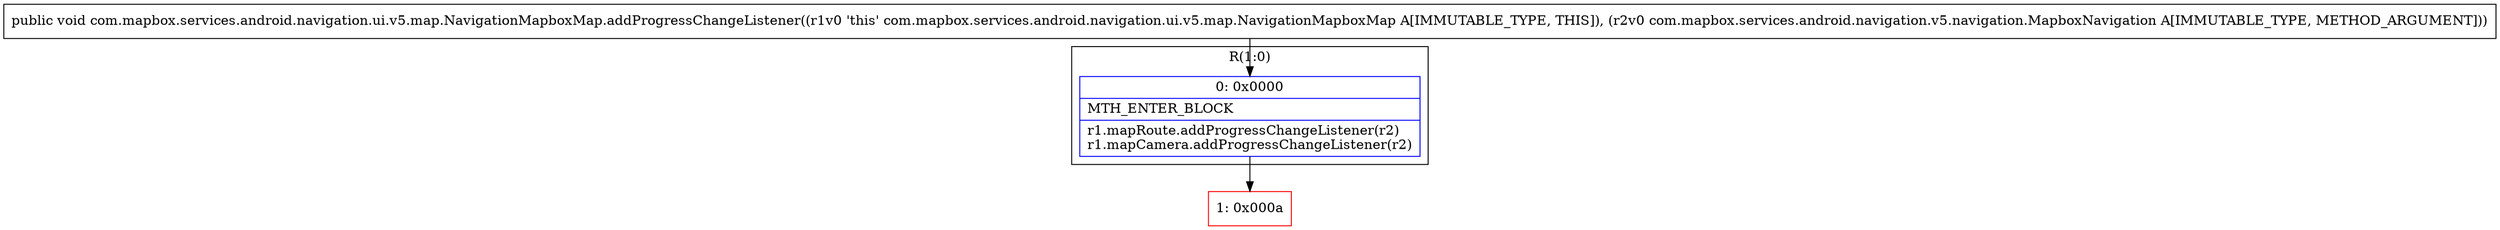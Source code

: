 digraph "CFG forcom.mapbox.services.android.navigation.ui.v5.map.NavigationMapboxMap.addProgressChangeListener(Lcom\/mapbox\/services\/android\/navigation\/v5\/navigation\/MapboxNavigation;)V" {
subgraph cluster_Region_671506798 {
label = "R(1:0)";
node [shape=record,color=blue];
Node_0 [shape=record,label="{0\:\ 0x0000|MTH_ENTER_BLOCK\l|r1.mapRoute.addProgressChangeListener(r2)\lr1.mapCamera.addProgressChangeListener(r2)\l}"];
}
Node_1 [shape=record,color=red,label="{1\:\ 0x000a}"];
MethodNode[shape=record,label="{public void com.mapbox.services.android.navigation.ui.v5.map.NavigationMapboxMap.addProgressChangeListener((r1v0 'this' com.mapbox.services.android.navigation.ui.v5.map.NavigationMapboxMap A[IMMUTABLE_TYPE, THIS]), (r2v0 com.mapbox.services.android.navigation.v5.navigation.MapboxNavigation A[IMMUTABLE_TYPE, METHOD_ARGUMENT])) }"];
MethodNode -> Node_0;
Node_0 -> Node_1;
}

